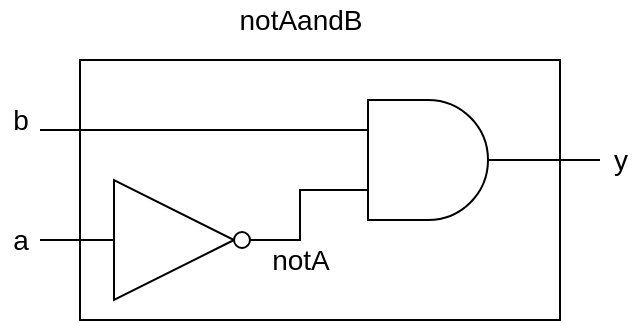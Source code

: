 <mxfile version="15.4.0" type="device"><diagram id="RLGJph7DZYe-WoOiwbrW" name="ページ1"><mxGraphModel dx="417" dy="322" grid="1" gridSize="10" guides="1" tooltips="1" connect="1" arrows="1" fold="1" page="1" pageScale="1" pageWidth="827" pageHeight="1169" math="0" shadow="0"><root><mxCell id="0"/><mxCell id="1" parent="0"/><mxCell id="3ciF6JOnELcEowDb4Gd6-13" value="" style="rounded=0;whiteSpace=wrap;html=1;" vertex="1" parent="1"><mxGeometry x="240" y="230" width="240" height="130" as="geometry"/></mxCell><mxCell id="3ciF6JOnELcEowDb4Gd6-8" style="edgeStyle=orthogonalEdgeStyle;rounded=0;orthogonalLoop=1;jettySize=auto;html=1;exitX=1;exitY=0.5;exitDx=0;exitDy=0;exitPerimeter=0;entryX=0;entryY=0.75;entryDx=0;entryDy=0;entryPerimeter=0;endArrow=none;endFill=0;" edge="1" parent="1" source="3ciF6JOnELcEowDb4Gd6-1"><mxGeometry relative="1" as="geometry"><mxPoint x="364" y="295" as="targetPoint"/><Array as="points"><mxPoint x="350" y="320"/><mxPoint x="350" y="295"/></Array></mxGeometry></mxCell><mxCell id="3ciF6JOnELcEowDb4Gd6-10" style="edgeStyle=orthogonalEdgeStyle;rounded=0;orthogonalLoop=1;jettySize=auto;html=1;exitX=0;exitY=0.5;exitDx=0;exitDy=0;exitPerimeter=0;endArrow=none;endFill=0;" edge="1" parent="1" source="3ciF6JOnELcEowDb4Gd6-1"><mxGeometry relative="1" as="geometry"><mxPoint x="220" y="320" as="targetPoint"/></mxGeometry></mxCell><mxCell id="3ciF6JOnELcEowDb4Gd6-1" value="" style="verticalLabelPosition=bottom;shadow=0;dashed=0;align=center;html=1;verticalAlign=top;shape=mxgraph.electrical.logic_gates.inverter_2" vertex="1" parent="1"><mxGeometry x="240" y="290" width="100" height="60" as="geometry"/></mxCell><mxCell id="3ciF6JOnELcEowDb4Gd6-9" style="edgeStyle=orthogonalEdgeStyle;rounded=0;orthogonalLoop=1;jettySize=auto;html=1;exitX=0;exitY=0.25;exitDx=0;exitDy=0;exitPerimeter=0;endArrow=none;endFill=0;" edge="1" parent="1"><mxGeometry relative="1" as="geometry"><mxPoint x="220" y="265" as="targetPoint"/><mxPoint x="364" y="265" as="sourcePoint"/></mxGeometry></mxCell><mxCell id="3ciF6JOnELcEowDb4Gd6-11" style="edgeStyle=orthogonalEdgeStyle;rounded=0;orthogonalLoop=1;jettySize=auto;html=1;exitX=1;exitY=0.5;exitDx=0;exitDy=0;exitPerimeter=0;endArrow=none;endFill=0;" edge="1" parent="1"><mxGeometry relative="1" as="geometry"><mxPoint x="500" y="280" as="targetPoint"/><mxPoint x="464" y="280" as="sourcePoint"/></mxGeometry></mxCell><mxCell id="3ciF6JOnELcEowDb4Gd6-12" value="notA" style="text;html=1;align=center;verticalAlign=middle;resizable=0;points=[];autosize=1;strokeColor=none;fillColor=none;fontSize=14;" vertex="1" parent="1"><mxGeometry x="330" y="320" width="40" height="20" as="geometry"/></mxCell><mxCell id="3ciF6JOnELcEowDb4Gd6-14" value="a" style="text;html=1;align=center;verticalAlign=middle;resizable=0;points=[];autosize=1;strokeColor=none;fillColor=none;fontSize=14;" vertex="1" parent="1"><mxGeometry x="200" y="310" width="20" height="20" as="geometry"/></mxCell><mxCell id="3ciF6JOnELcEowDb4Gd6-15" value="b" style="text;html=1;align=center;verticalAlign=middle;resizable=0;points=[];autosize=1;strokeColor=none;fillColor=none;fontSize=14;" vertex="1" parent="1"><mxGeometry x="200" y="250" width="20" height="20" as="geometry"/></mxCell><mxCell id="3ciF6JOnELcEowDb4Gd6-16" value="y" style="text;html=1;align=center;verticalAlign=middle;resizable=0;points=[];autosize=1;strokeColor=none;fillColor=none;fontSize=14;" vertex="1" parent="1"><mxGeometry x="500" y="270" width="20" height="20" as="geometry"/></mxCell><mxCell id="3ciF6JOnELcEowDb4Gd6-17" value="notAandB" style="text;html=1;align=center;verticalAlign=middle;resizable=0;points=[];autosize=1;strokeColor=none;fillColor=none;fontSize=14;" vertex="1" parent="1"><mxGeometry x="310" y="200" width="80" height="20" as="geometry"/></mxCell><mxCell id="3ciF6JOnELcEowDb4Gd6-18" value="" style="verticalLabelPosition=bottom;shadow=0;dashed=0;align=center;html=1;verticalAlign=top;shape=mxgraph.electrical.logic_gates.logic_gate;operation=and;fontSize=14;" vertex="1" parent="1"><mxGeometry x="364" y="250" width="100" height="60" as="geometry"/></mxCell></root></mxGraphModel></diagram></mxfile>